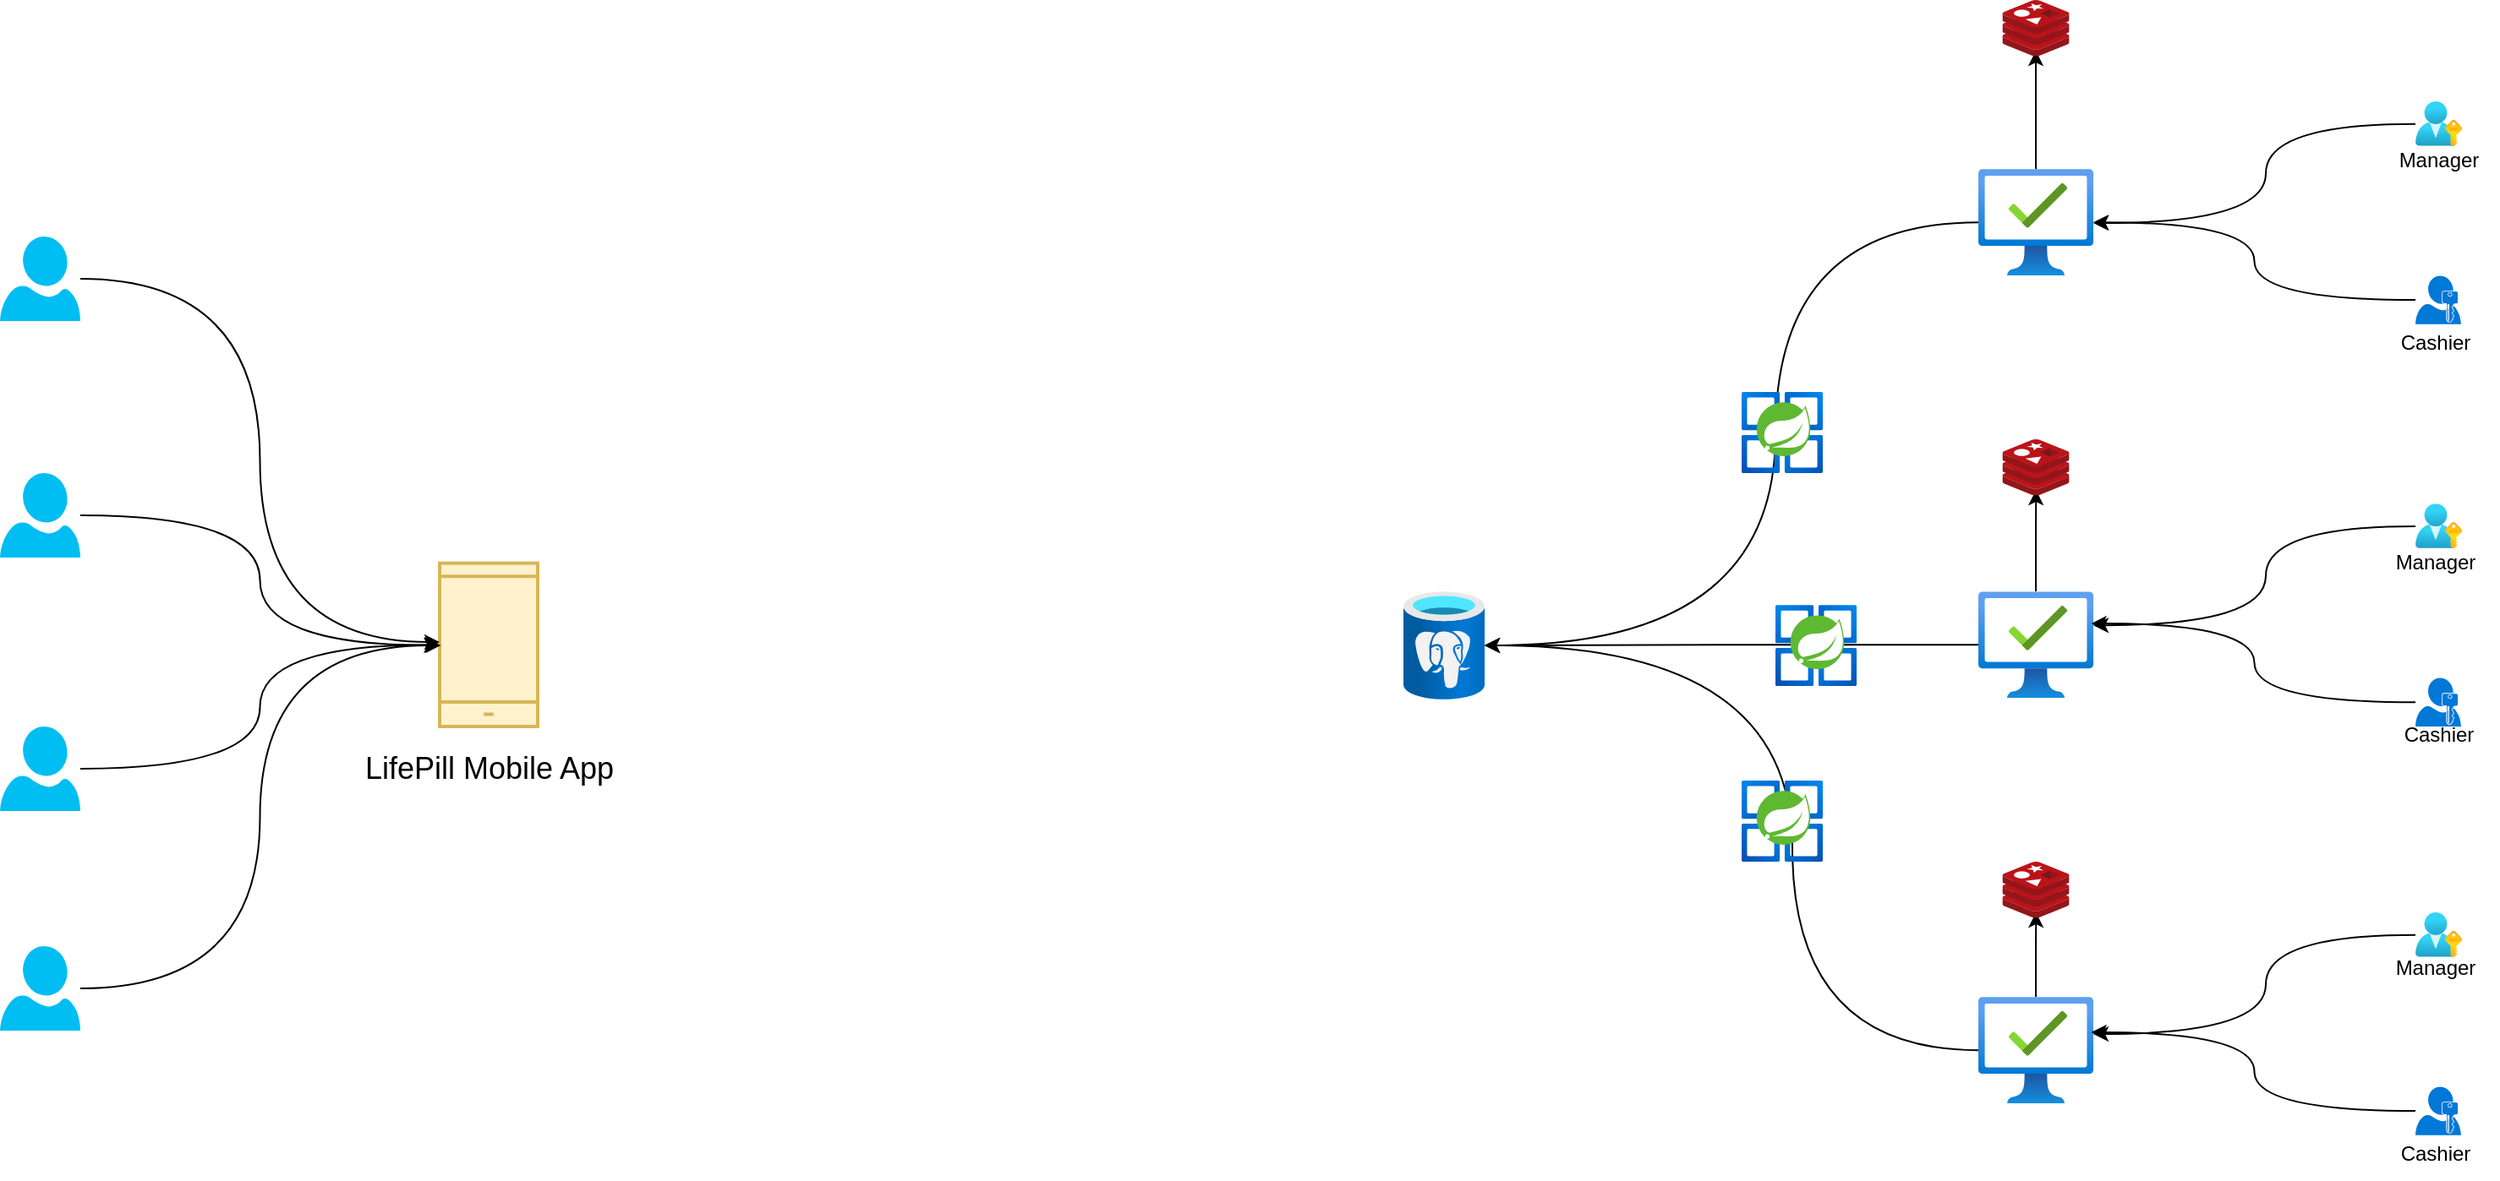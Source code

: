 <mxfile version="24.6.5" type="github">
  <diagram name="Page-1" id="bUdxkc4C-8dXbEJqsbLI">
    <mxGraphModel dx="1608" dy="872" grid="1" gridSize="10" guides="1" tooltips="1" connect="1" arrows="1" fold="1" page="1" pageScale="1" pageWidth="850" pageHeight="1100" math="0" shadow="0">
      <root>
        <mxCell id="0" />
        <mxCell id="1" parent="0" />
        <mxCell id="u1SGTOXUv3aXrVpYH8Jw-1" value="" style="verticalLabelPosition=bottom;html=1;verticalAlign=top;align=center;strokeColor=none;fillColor=#00BEF2;shape=mxgraph.azure.user;" vertex="1" parent="1">
          <mxGeometry x="30" y="170" width="47.5" height="50" as="geometry" />
        </mxCell>
        <mxCell id="u1SGTOXUv3aXrVpYH8Jw-2" value="" style="verticalLabelPosition=bottom;html=1;verticalAlign=top;align=center;strokeColor=none;fillColor=#00BEF2;shape=mxgraph.azure.user;" vertex="1" parent="1">
          <mxGeometry x="30" y="310" width="47.5" height="50" as="geometry" />
        </mxCell>
        <mxCell id="u1SGTOXUv3aXrVpYH8Jw-9" style="edgeStyle=orthogonalEdgeStyle;rounded=0;orthogonalLoop=1;jettySize=auto;html=1;curved=1;" edge="1" parent="1" source="u1SGTOXUv3aXrVpYH8Jw-3" target="u1SGTOXUv3aXrVpYH8Jw-5">
          <mxGeometry relative="1" as="geometry" />
        </mxCell>
        <mxCell id="u1SGTOXUv3aXrVpYH8Jw-3" value="" style="verticalLabelPosition=bottom;html=1;verticalAlign=top;align=center;strokeColor=none;fillColor=#00BEF2;shape=mxgraph.azure.user;" vertex="1" parent="1">
          <mxGeometry x="30" y="460" width="47.5" height="50" as="geometry" />
        </mxCell>
        <mxCell id="u1SGTOXUv3aXrVpYH8Jw-4" value="" style="verticalLabelPosition=bottom;html=1;verticalAlign=top;align=center;strokeColor=none;fillColor=#00BEF2;shape=mxgraph.azure.user;" vertex="1" parent="1">
          <mxGeometry x="30" y="590" width="47.5" height="50" as="geometry" />
        </mxCell>
        <mxCell id="u1SGTOXUv3aXrVpYH8Jw-5" value="" style="html=1;verticalLabelPosition=bottom;align=center;labelBackgroundColor=#ffffff;verticalAlign=top;strokeWidth=2;strokeColor=#d6b656;shadow=0;dashed=0;shape=mxgraph.ios7.icons.smartphone;fillColor=#fff2cc;" vertex="1" parent="1">
          <mxGeometry x="290" y="363.33" width="58" height="96.67" as="geometry" />
        </mxCell>
        <mxCell id="u1SGTOXUv3aXrVpYH8Jw-6" value="&lt;font style=&quot;font-size: 18px;&quot;&gt;LifePill Mobile App&lt;/font&gt;" style="text;html=1;align=center;verticalAlign=middle;resizable=0;points=[];autosize=1;strokeColor=none;fillColor=none;" vertex="1" parent="1">
          <mxGeometry x="234" y="465" width="170" height="40" as="geometry" />
        </mxCell>
        <mxCell id="u1SGTOXUv3aXrVpYH8Jw-8" style="edgeStyle=orthogonalEdgeStyle;rounded=0;orthogonalLoop=1;jettySize=auto;html=1;entryX=-0.004;entryY=0.503;entryDx=0;entryDy=0;entryPerimeter=0;curved=1;" edge="1" parent="1" source="u1SGTOXUv3aXrVpYH8Jw-4" target="u1SGTOXUv3aXrVpYH8Jw-5">
          <mxGeometry relative="1" as="geometry" />
        </mxCell>
        <mxCell id="u1SGTOXUv3aXrVpYH8Jw-10" style="edgeStyle=orthogonalEdgeStyle;rounded=0;orthogonalLoop=1;jettySize=auto;html=1;entryX=0.013;entryY=0.503;entryDx=0;entryDy=0;entryPerimeter=0;curved=1;" edge="1" parent="1" source="u1SGTOXUv3aXrVpYH8Jw-2" target="u1SGTOXUv3aXrVpYH8Jw-5">
          <mxGeometry relative="1" as="geometry" />
        </mxCell>
        <mxCell id="u1SGTOXUv3aXrVpYH8Jw-11" style="edgeStyle=orthogonalEdgeStyle;rounded=0;orthogonalLoop=1;jettySize=auto;html=1;entryX=0;entryY=0.483;entryDx=0;entryDy=0;entryPerimeter=0;curved=1;" edge="1" parent="1" source="u1SGTOXUv3aXrVpYH8Jw-1" target="u1SGTOXUv3aXrVpYH8Jw-5">
          <mxGeometry relative="1" as="geometry" />
        </mxCell>
        <mxCell id="u1SGTOXUv3aXrVpYH8Jw-27" style="edgeStyle=orthogonalEdgeStyle;rounded=0;orthogonalLoop=1;jettySize=auto;html=1;curved=1;" edge="1" parent="1" source="u1SGTOXUv3aXrVpYH8Jw-20" target="u1SGTOXUv3aXrVpYH8Jw-23">
          <mxGeometry relative="1" as="geometry">
            <Array as="points">
              <mxPoint x="1080" y="162" />
              <mxPoint x="1080" y="412" />
            </Array>
          </mxGeometry>
        </mxCell>
        <mxCell id="u1SGTOXUv3aXrVpYH8Jw-20" value="" style="image;aspect=fixed;html=1;points=[];align=center;fontSize=12;image=img/lib/azure2/management_governance/Managed_Desktop.svg;" vertex="1" parent="1">
          <mxGeometry x="1200" y="130" width="68" height="63.2" as="geometry" />
        </mxCell>
        <mxCell id="u1SGTOXUv3aXrVpYH8Jw-25" style="edgeStyle=elbowEdgeStyle;rounded=0;orthogonalLoop=1;jettySize=auto;html=1;" edge="1" parent="1" source="u1SGTOXUv3aXrVpYH8Jw-21" target="u1SGTOXUv3aXrVpYH8Jw-23">
          <mxGeometry relative="1" as="geometry" />
        </mxCell>
        <mxCell id="u1SGTOXUv3aXrVpYH8Jw-33" style="edgeStyle=orthogonalEdgeStyle;rounded=0;orthogonalLoop=1;jettySize=auto;html=1;" edge="1" parent="1" source="u1SGTOXUv3aXrVpYH8Jw-21">
          <mxGeometry relative="1" as="geometry">
            <mxPoint x="1234.1" y="320" as="targetPoint" />
          </mxGeometry>
        </mxCell>
        <mxCell id="u1SGTOXUv3aXrVpYH8Jw-21" value="" style="image;aspect=fixed;html=1;points=[];align=center;fontSize=12;image=img/lib/azure2/management_governance/Managed_Desktop.svg;" vertex="1" parent="1">
          <mxGeometry x="1200" y="380.06" width="68" height="63.2" as="geometry" />
        </mxCell>
        <mxCell id="u1SGTOXUv3aXrVpYH8Jw-28" style="edgeStyle=orthogonalEdgeStyle;rounded=0;orthogonalLoop=1;jettySize=auto;html=1;curved=1;" edge="1" parent="1" source="u1SGTOXUv3aXrVpYH8Jw-22" target="u1SGTOXUv3aXrVpYH8Jw-23">
          <mxGeometry relative="1" as="geometry">
            <Array as="points">
              <mxPoint x="1090" y="652" />
              <mxPoint x="1090" y="412" />
            </Array>
          </mxGeometry>
        </mxCell>
        <mxCell id="u1SGTOXUv3aXrVpYH8Jw-32" style="edgeStyle=orthogonalEdgeStyle;rounded=0;orthogonalLoop=1;jettySize=auto;html=1;" edge="1" parent="1" source="u1SGTOXUv3aXrVpYH8Jw-22">
          <mxGeometry relative="1" as="geometry">
            <mxPoint x="1234.1" y="570" as="targetPoint" />
          </mxGeometry>
        </mxCell>
        <mxCell id="u1SGTOXUv3aXrVpYH8Jw-22" value="" style="image;aspect=fixed;html=1;points=[];align=center;fontSize=12;image=img/lib/azure2/management_governance/Managed_Desktop.svg;" vertex="1" parent="1">
          <mxGeometry x="1200" y="620" width="68" height="63.2" as="geometry" />
        </mxCell>
        <mxCell id="u1SGTOXUv3aXrVpYH8Jw-23" value="" style="image;aspect=fixed;html=1;points=[];align=center;fontSize=12;image=img/lib/azure2/databases/Azure_Database_PostgreSQL_Server.svg;" vertex="1" parent="1">
          <mxGeometry x="860" y="380.06" width="48" height="64" as="geometry" />
        </mxCell>
        <mxCell id="u1SGTOXUv3aXrVpYH8Jw-34" style="edgeStyle=orthogonalEdgeStyle;rounded=0;orthogonalLoop=1;jettySize=auto;html=1;entryX=0.5;entryY=1;entryDx=0;entryDy=0;entryPerimeter=0;" edge="1" parent="1" source="u1SGTOXUv3aXrVpYH8Jw-20">
          <mxGeometry relative="1" as="geometry">
            <mxPoint x="1233.995" y="60" as="targetPoint" />
          </mxGeometry>
        </mxCell>
        <mxCell id="u1SGTOXUv3aXrVpYH8Jw-36" value="" style="image;sketch=0;aspect=fixed;html=1;points=[];align=center;fontSize=12;image=img/lib/mscae/Cache_Redis_Product.svg;" vertex="1" parent="1">
          <mxGeometry x="1214.24" y="540" width="39.52" height="33.2" as="geometry" />
        </mxCell>
        <mxCell id="u1SGTOXUv3aXrVpYH8Jw-37" value="" style="image;sketch=0;aspect=fixed;html=1;points=[];align=center;fontSize=12;image=img/lib/mscae/Cache_Redis_Product.svg;" vertex="1" parent="1">
          <mxGeometry x="1214.24" y="290" width="39.52" height="33.2" as="geometry" />
        </mxCell>
        <mxCell id="u1SGTOXUv3aXrVpYH8Jw-38" value="" style="image;sketch=0;aspect=fixed;html=1;points=[];align=center;fontSize=12;image=img/lib/mscae/Cache_Redis_Product.svg;" vertex="1" parent="1">
          <mxGeometry x="1214.24" y="30" width="39.52" height="33.2" as="geometry" />
        </mxCell>
        <mxCell id="u1SGTOXUv3aXrVpYH8Jw-55" style="edgeStyle=orthogonalEdgeStyle;rounded=0;orthogonalLoop=1;jettySize=auto;html=1;curved=1;" edge="1" parent="1" source="u1SGTOXUv3aXrVpYH8Jw-47" target="u1SGTOXUv3aXrVpYH8Jw-20">
          <mxGeometry relative="1" as="geometry" />
        </mxCell>
        <mxCell id="u1SGTOXUv3aXrVpYH8Jw-47" value="" style="sketch=0;aspect=fixed;pointerEvents=1;shadow=0;dashed=0;html=1;strokeColor=none;labelPosition=center;verticalLabelPosition=bottom;verticalAlign=top;align=center;shape=mxgraph.mscae.enterprise.user_permissions;fillColor=#0078D7;" vertex="1" parent="1">
          <mxGeometry x="1458.5" y="193.2" width="27" height="28.72" as="geometry" />
        </mxCell>
        <mxCell id="u1SGTOXUv3aXrVpYH8Jw-56" style="edgeStyle=orthogonalEdgeStyle;rounded=0;orthogonalLoop=1;jettySize=auto;html=1;curved=1;" edge="1" parent="1" source="u1SGTOXUv3aXrVpYH8Jw-48" target="u1SGTOXUv3aXrVpYH8Jw-20">
          <mxGeometry relative="1" as="geometry">
            <Array as="points">
              <mxPoint x="1370" y="103" />
              <mxPoint x="1370" y="162" />
            </Array>
          </mxGeometry>
        </mxCell>
        <mxCell id="u1SGTOXUv3aXrVpYH8Jw-48" value="" style="image;aspect=fixed;html=1;points=[];align=center;fontSize=12;image=img/lib/azure2/azure_stack/User_Subscriptions.svg;" vertex="1" parent="1">
          <mxGeometry x="1458.5" y="90" width="27.5" height="26.69" as="geometry" />
        </mxCell>
        <mxCell id="u1SGTOXUv3aXrVpYH8Jw-60" value="" style="sketch=0;aspect=fixed;pointerEvents=1;shadow=0;dashed=0;html=1;strokeColor=none;labelPosition=center;verticalLabelPosition=bottom;verticalAlign=top;align=center;shape=mxgraph.mscae.enterprise.user_permissions;fillColor=#0078D7;" vertex="1" parent="1">
          <mxGeometry x="1458.5" y="431.28" width="27" height="28.72" as="geometry" />
        </mxCell>
        <mxCell id="u1SGTOXUv3aXrVpYH8Jw-61" style="edgeStyle=orthogonalEdgeStyle;rounded=0;orthogonalLoop=1;jettySize=auto;html=1;curved=1;" edge="1" parent="1" source="u1SGTOXUv3aXrVpYH8Jw-62">
          <mxGeometry relative="1" as="geometry">
            <mxPoint x="1268" y="400.08" as="targetPoint" />
            <Array as="points">
              <mxPoint x="1370" y="341.08" />
              <mxPoint x="1370" y="400.08" />
            </Array>
          </mxGeometry>
        </mxCell>
        <mxCell id="u1SGTOXUv3aXrVpYH8Jw-62" value="" style="image;aspect=fixed;html=1;points=[];align=center;fontSize=12;image=img/lib/azure2/azure_stack/User_Subscriptions.svg;" vertex="1" parent="1">
          <mxGeometry x="1458.5" y="328.08" width="27.5" height="26.69" as="geometry" />
        </mxCell>
        <mxCell id="u1SGTOXUv3aXrVpYH8Jw-63" style="edgeStyle=orthogonalEdgeStyle;rounded=0;orthogonalLoop=1;jettySize=auto;html=1;entryX=0.982;entryY=0.3;entryDx=0;entryDy=0;entryPerimeter=0;curved=1;" edge="1" parent="1" source="u1SGTOXUv3aXrVpYH8Jw-60" target="u1SGTOXUv3aXrVpYH8Jw-21">
          <mxGeometry relative="1" as="geometry" />
        </mxCell>
        <mxCell id="u1SGTOXUv3aXrVpYH8Jw-65" value="" style="sketch=0;aspect=fixed;pointerEvents=1;shadow=0;dashed=0;html=1;strokeColor=none;labelPosition=center;verticalLabelPosition=bottom;verticalAlign=top;align=center;shape=mxgraph.mscae.enterprise.user_permissions;fillColor=#0078D7;" vertex="1" parent="1">
          <mxGeometry x="1458.5" y="673.2" width="27" height="28.72" as="geometry" />
        </mxCell>
        <mxCell id="u1SGTOXUv3aXrVpYH8Jw-66" style="edgeStyle=orthogonalEdgeStyle;rounded=0;orthogonalLoop=1;jettySize=auto;html=1;curved=1;" edge="1" parent="1" source="u1SGTOXUv3aXrVpYH8Jw-67">
          <mxGeometry relative="1" as="geometry">
            <mxPoint x="1268" y="642" as="targetPoint" />
            <Array as="points">
              <mxPoint x="1370" y="583" />
              <mxPoint x="1370" y="642" />
            </Array>
          </mxGeometry>
        </mxCell>
        <mxCell id="u1SGTOXUv3aXrVpYH8Jw-67" value="" style="image;aspect=fixed;html=1;points=[];align=center;fontSize=12;image=img/lib/azure2/azure_stack/User_Subscriptions.svg;" vertex="1" parent="1">
          <mxGeometry x="1458.5" y="570" width="27.5" height="26.69" as="geometry" />
        </mxCell>
        <mxCell id="u1SGTOXUv3aXrVpYH8Jw-68" style="edgeStyle=orthogonalEdgeStyle;rounded=0;orthogonalLoop=1;jettySize=auto;html=1;entryX=0.982;entryY=0.332;entryDx=0;entryDy=0;entryPerimeter=0;curved=1;" edge="1" parent="1" source="u1SGTOXUv3aXrVpYH8Jw-65" target="u1SGTOXUv3aXrVpYH8Jw-22">
          <mxGeometry relative="1" as="geometry" />
        </mxCell>
        <mxCell id="u1SGTOXUv3aXrVpYH8Jw-69" value="Manager" style="text;html=1;align=center;verticalAlign=middle;resizable=0;points=[];autosize=1;strokeColor=none;fillColor=none;" vertex="1" parent="1">
          <mxGeometry x="1437.25" y="110" width="70" height="30" as="geometry" />
        </mxCell>
        <mxCell id="u1SGTOXUv3aXrVpYH8Jw-71" value="Cashier" style="text;html=1;align=center;verticalAlign=middle;resizable=0;points=[];autosize=1;strokeColor=none;fillColor=none;" vertex="1" parent="1">
          <mxGeometry x="1440" y="218" width="60" height="30" as="geometry" />
        </mxCell>
        <mxCell id="u1SGTOXUv3aXrVpYH8Jw-72" value="Manager" style="text;html=1;align=center;verticalAlign=middle;resizable=0;points=[];autosize=1;strokeColor=none;fillColor=none;" vertex="1" parent="1">
          <mxGeometry x="1435" y="348" width="70" height="30" as="geometry" />
        </mxCell>
        <mxCell id="u1SGTOXUv3aXrVpYH8Jw-73" value="Cashier" style="text;html=1;align=center;verticalAlign=middle;resizable=0;points=[];autosize=1;strokeColor=none;fillColor=none;" vertex="1" parent="1">
          <mxGeometry x="1442" y="450" width="60" height="30" as="geometry" />
        </mxCell>
        <mxCell id="u1SGTOXUv3aXrVpYH8Jw-75" value="Manager" style="text;html=1;align=center;verticalAlign=middle;resizable=0;points=[];autosize=1;strokeColor=none;fillColor=none;" vertex="1" parent="1">
          <mxGeometry x="1435" y="588" width="70" height="30" as="geometry" />
        </mxCell>
        <mxCell id="u1SGTOXUv3aXrVpYH8Jw-77" value="Cashier" style="text;html=1;align=center;verticalAlign=middle;resizable=0;points=[];autosize=1;strokeColor=none;fillColor=none;" vertex="1" parent="1">
          <mxGeometry x="1440" y="698" width="60" height="30" as="geometry" />
        </mxCell>
        <mxCell id="u1SGTOXUv3aXrVpYH8Jw-79" value="" style="image;aspect=fixed;html=1;points=[];align=center;fontSize=12;image=img/lib/azure2/compute/Azure_Spring_Cloud.svg;" vertex="1" parent="1">
          <mxGeometry x="1060" y="262" width="48" height="48" as="geometry" />
        </mxCell>
        <mxCell id="u1SGTOXUv3aXrVpYH8Jw-85" value="" style="image;aspect=fixed;html=1;points=[];align=center;fontSize=12;image=img/lib/azure2/compute/Azure_Spring_Cloud.svg;" vertex="1" parent="1">
          <mxGeometry x="1080" y="388.06" width="48" height="48" as="geometry" />
        </mxCell>
        <mxCell id="u1SGTOXUv3aXrVpYH8Jw-88" value="" style="image;aspect=fixed;html=1;points=[];align=center;fontSize=12;image=img/lib/azure2/compute/Azure_Spring_Cloud.svg;" vertex="1" parent="1">
          <mxGeometry x="1060" y="492" width="48" height="48" as="geometry" />
        </mxCell>
      </root>
    </mxGraphModel>
  </diagram>
</mxfile>
